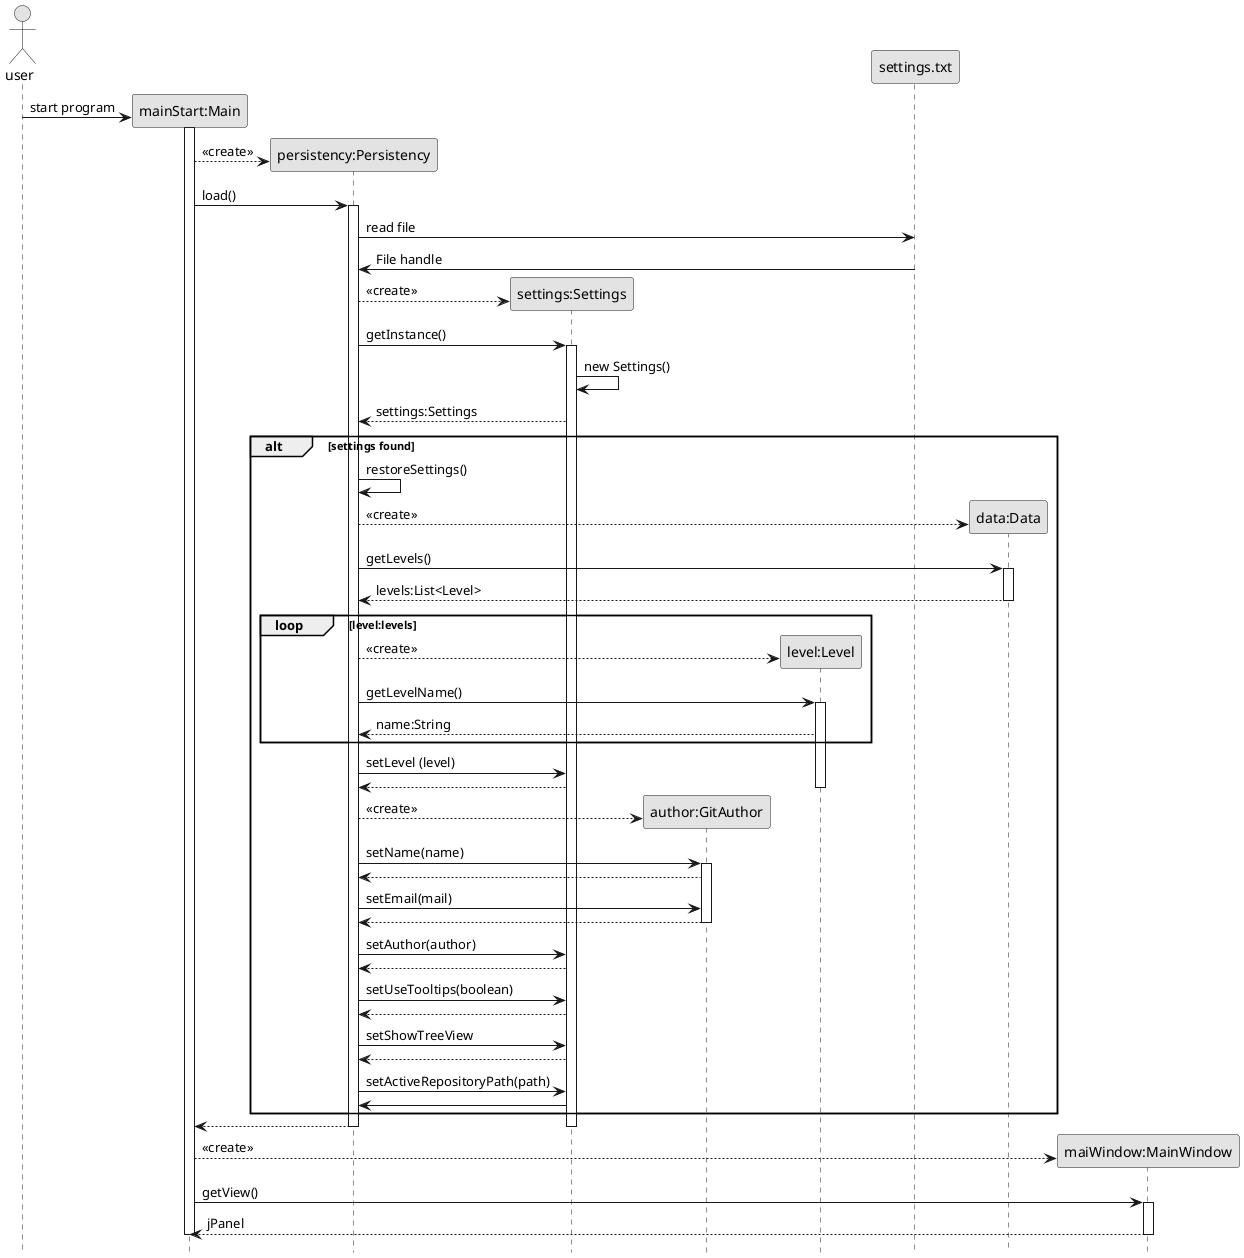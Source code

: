 @startuml
skinparam monochrome true
hide footbox

actor user
participant "mainStart:Main" as main
participant "persistency:Persistency" as persistency
participant "settings:Settings" as settings
participant "author:GitAuthor" as author
participant "level:Level" as level
participant "settings.txt" as settingstext
participant "data:Data" as data
participant "maiWindow:MainWindow" as mainWindow

create main
user -> main : start program
activate main
create persistency
main --> persistency : <<create>>

main -> persistency : load()
activate persistency
persistency -> settingstext : read file
settingstext -> persistency : File handle

create settings
persistency --> settings : <<create>>
persistency -> settings : getInstance()
activate settings
settings -> settings : new Settings()
settings --> persistency : settings:Settings

alt settings found

persistency -> persistency : restoreSettings()

create data
persistency --> data : <<create>>

persistency -> data : getLevels()
activate data
data --> persistency : levels:List<Level>
deactivate data

loop level:levels
create level
persistency --> level : <<create>>
persistency -> level : getLevelName()
activate level
level --> persistency : name:String
end

persistency -> settings : setLevel (level)
settings --> persistency
deactivate level

create author
persistency --> author : <<create>>
persistency -> author : setName(name)
activate author
author --> persistency
persistency -> author : setEmail(mail)
author --> persistency
deactivate author

persistency -> settings : setAuthor(author)
settings --> persistency

persistency -> settings : setUseTooltips(boolean)
settings --> persistency

persistency -> settings : setShowTreeView
settings --> persistency

persistency -> settings : setActiveRepositoryPath(path)
settings -> persistency



end

persistency --> main
deactivate persistency
deactivate settings
create mainWindow
main --> mainWindow : <<create>>
main -> mainWindow : getView()
activate mainWindow
mainWindow --> main : jPanel
deactivate mainWindow
deactivate main


@enduml